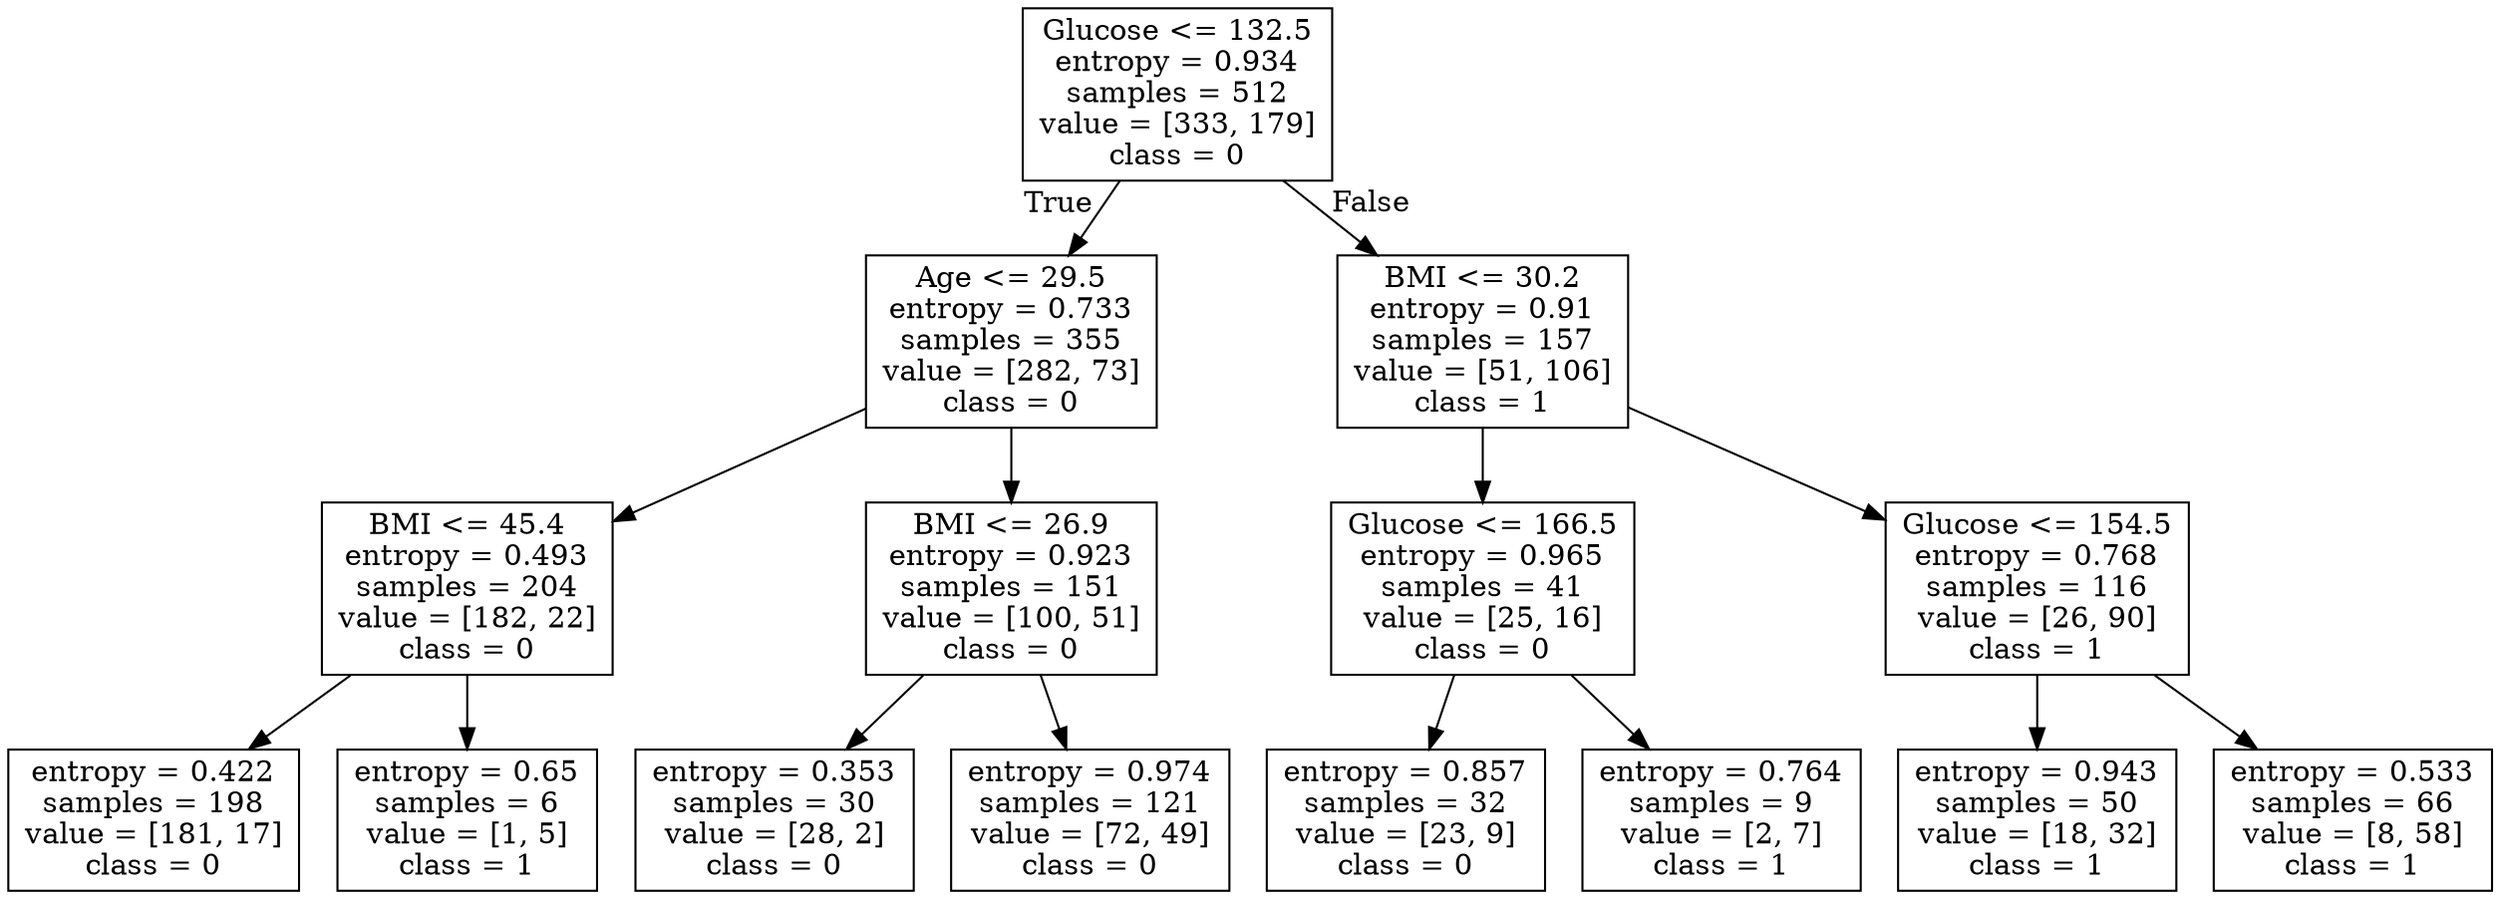 digraph Tree {
node [shape=box] ;
0 [label="Glucose <= 132.5\nentropy = 0.934\nsamples = 512\nvalue = [333, 179]\nclass = 0"] ;
1 [label="Age <= 29.5\nentropy = 0.733\nsamples = 355\nvalue = [282, 73]\nclass = 0"] ;
0 -> 1 [labeldistance=2.5, labelangle=45, headlabel="True"] ;
2 [label="BMI <= 45.4\nentropy = 0.493\nsamples = 204\nvalue = [182, 22]\nclass = 0"] ;
1 -> 2 ;
3 [label="entropy = 0.422\nsamples = 198\nvalue = [181, 17]\nclass = 0"] ;
2 -> 3 ;
4 [label="entropy = 0.65\nsamples = 6\nvalue = [1, 5]\nclass = 1"] ;
2 -> 4 ;
5 [label="BMI <= 26.9\nentropy = 0.923\nsamples = 151\nvalue = [100, 51]\nclass = 0"] ;
1 -> 5 ;
6 [label="entropy = 0.353\nsamples = 30\nvalue = [28, 2]\nclass = 0"] ;
5 -> 6 ;
7 [label="entropy = 0.974\nsamples = 121\nvalue = [72, 49]\nclass = 0"] ;
5 -> 7 ;
8 [label="BMI <= 30.2\nentropy = 0.91\nsamples = 157\nvalue = [51, 106]\nclass = 1"] ;
0 -> 8 [labeldistance=2.5, labelangle=-45, headlabel="False"] ;
9 [label="Glucose <= 166.5\nentropy = 0.965\nsamples = 41\nvalue = [25, 16]\nclass = 0"] ;
8 -> 9 ;
10 [label="entropy = 0.857\nsamples = 32\nvalue = [23, 9]\nclass = 0"] ;
9 -> 10 ;
11 [label="entropy = 0.764\nsamples = 9\nvalue = [2, 7]\nclass = 1"] ;
9 -> 11 ;
12 [label="Glucose <= 154.5\nentropy = 0.768\nsamples = 116\nvalue = [26, 90]\nclass = 1"] ;
8 -> 12 ;
13 [label="entropy = 0.943\nsamples = 50\nvalue = [18, 32]\nclass = 1"] ;
12 -> 13 ;
14 [label="entropy = 0.533\nsamples = 66\nvalue = [8, 58]\nclass = 1"] ;
12 -> 14 ;
}